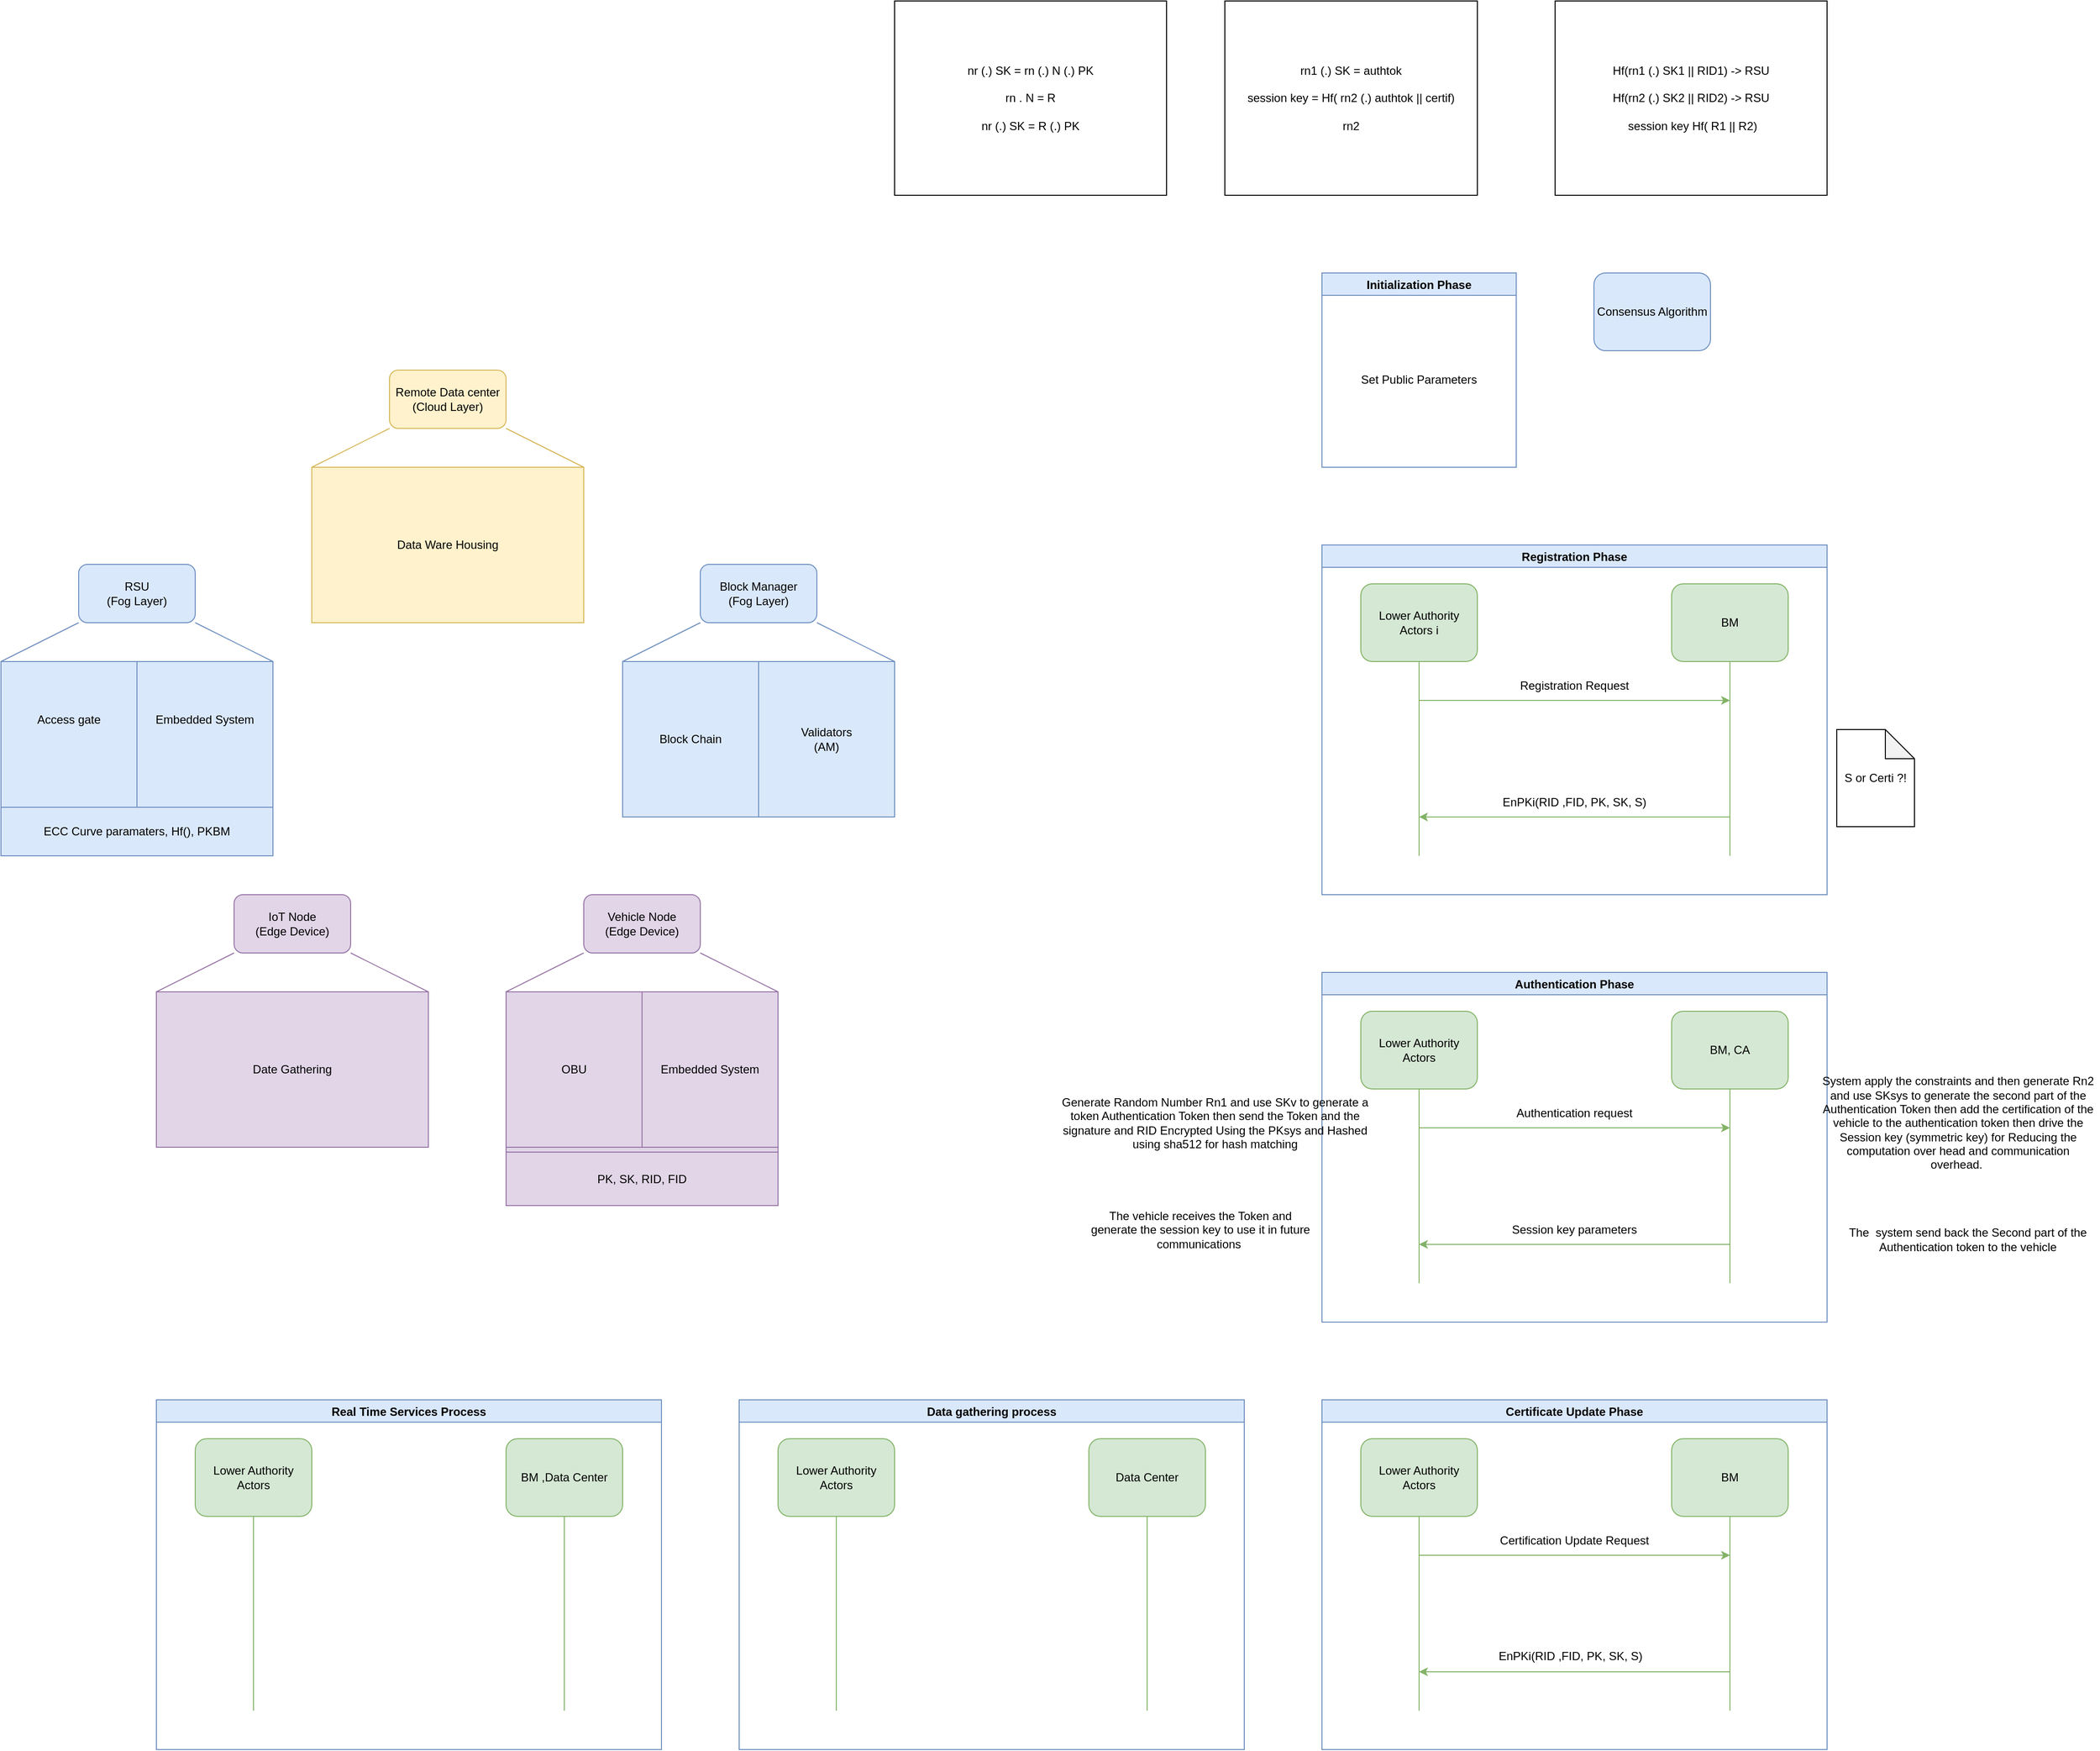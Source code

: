 <mxfile version="16.6.5" type="github">
  <diagram id="Pc18oPqg_DHJBtxWHFg2" name="Page-1">
    <mxGraphModel dx="1108" dy="1260" grid="1" gridSize="10" guides="1" tooltips="1" connect="1" arrows="1" fold="1" page="0" pageScale="1" pageWidth="827" pageHeight="1169" math="0" shadow="0">
      <root>
        <mxCell id="0" />
        <mxCell id="1" parent="0" />
        <mxCell id="q2-x-zt7PfK26INY3TQk-2" value="Vehicle Node&lt;br&gt;(Edge Device)" style="rounded=1;whiteSpace=wrap;html=1;fillColor=#e1d5e7;strokeColor=#9673a6;" parent="1" vertex="1">
          <mxGeometry x="880" y="400" width="120" height="60" as="geometry" />
        </mxCell>
        <mxCell id="q2-x-zt7PfK26INY3TQk-3" value="" style="rounded=0;whiteSpace=wrap;html=1;fillColor=#e1d5e7;strokeColor=#9673a6;" parent="1" vertex="1">
          <mxGeometry x="800" y="500" width="280" height="220" as="geometry" />
        </mxCell>
        <mxCell id="q2-x-zt7PfK26INY3TQk-4" value="" style="endArrow=none;html=1;rounded=0;entryX=0;entryY=1;entryDx=0;entryDy=0;exitX=0;exitY=0;exitDx=0;exitDy=0;fillColor=#e1d5e7;strokeColor=#9673a6;" parent="1" source="q2-x-zt7PfK26INY3TQk-3" target="q2-x-zt7PfK26INY3TQk-2" edge="1">
          <mxGeometry width="50" height="50" relative="1" as="geometry">
            <mxPoint x="950" y="600" as="sourcePoint" />
            <mxPoint x="1000" y="550" as="targetPoint" />
          </mxGeometry>
        </mxCell>
        <mxCell id="q2-x-zt7PfK26INY3TQk-5" value="" style="endArrow=none;html=1;rounded=0;entryX=1;entryY=1;entryDx=0;entryDy=0;exitX=1;exitY=0;exitDx=0;exitDy=0;fillColor=#e1d5e7;strokeColor=#9673a6;" parent="1" source="q2-x-zt7PfK26INY3TQk-3" target="q2-x-zt7PfK26INY3TQk-2" edge="1">
          <mxGeometry width="50" height="50" relative="1" as="geometry">
            <mxPoint x="950" y="600" as="sourcePoint" />
            <mxPoint x="1000" y="550" as="targetPoint" />
          </mxGeometry>
        </mxCell>
        <mxCell id="q2-x-zt7PfK26INY3TQk-7" value="" style="endArrow=none;html=1;rounded=0;entryX=0.5;entryY=0;entryDx=0;entryDy=0;exitX=1;exitY=1;exitDx=0;exitDy=0;fillColor=#e1d5e7;strokeColor=#9673a6;" parent="1" source="q2-x-zt7PfK26INY3TQk-8" target="q2-x-zt7PfK26INY3TQk-3" edge="1">
          <mxGeometry width="50" height="50" relative="1" as="geometry">
            <mxPoint x="936" y="570" as="sourcePoint" />
            <mxPoint x="986" y="520" as="targetPoint" />
          </mxGeometry>
        </mxCell>
        <mxCell id="q2-x-zt7PfK26INY3TQk-8" value="OBU" style="text;html=1;strokeColor=#9673a6;fillColor=#e1d5e7;align=center;verticalAlign=middle;whiteSpace=wrap;rounded=0;" parent="1" vertex="1">
          <mxGeometry x="800" y="500" width="140" height="160" as="geometry" />
        </mxCell>
        <mxCell id="q2-x-zt7PfK26INY3TQk-9" value="Embedded System" style="text;html=1;strokeColor=#9673a6;fillColor=#e1d5e7;align=center;verticalAlign=middle;whiteSpace=wrap;rounded=0;" parent="1" vertex="1">
          <mxGeometry x="940" y="500" width="140" height="160" as="geometry" />
        </mxCell>
        <mxCell id="q2-x-zt7PfK26INY3TQk-10" value="RSU&lt;br&gt;(Fog Layer)" style="rounded=1;whiteSpace=wrap;html=1;fillColor=#dae8fc;strokeColor=#6c8ebf;" parent="1" vertex="1">
          <mxGeometry x="360" y="60" width="120" height="60" as="geometry" />
        </mxCell>
        <mxCell id="q2-x-zt7PfK26INY3TQk-11" value="" style="rounded=0;whiteSpace=wrap;html=1;fillColor=#dae8fc;strokeColor=#6c8ebf;" parent="1" vertex="1">
          <mxGeometry x="280" y="160" width="280" height="200" as="geometry" />
        </mxCell>
        <mxCell id="q2-x-zt7PfK26INY3TQk-12" value="" style="endArrow=none;html=1;rounded=0;entryX=0;entryY=1;entryDx=0;entryDy=0;exitX=0;exitY=0;exitDx=0;exitDy=0;fillColor=#dae8fc;strokeColor=#6c8ebf;" parent="1" source="q2-x-zt7PfK26INY3TQk-11" target="q2-x-zt7PfK26INY3TQk-10" edge="1">
          <mxGeometry width="50" height="50" relative="1" as="geometry">
            <mxPoint x="380" y="220" as="sourcePoint" />
            <mxPoint x="430" y="170" as="targetPoint" />
          </mxGeometry>
        </mxCell>
        <mxCell id="q2-x-zt7PfK26INY3TQk-13" value="" style="endArrow=none;html=1;rounded=0;entryX=1;entryY=1;entryDx=0;entryDy=0;exitX=1;exitY=0;exitDx=0;exitDy=0;fillColor=#dae8fc;strokeColor=#6c8ebf;" parent="1" source="q2-x-zt7PfK26INY3TQk-11" target="q2-x-zt7PfK26INY3TQk-10" edge="1">
          <mxGeometry width="50" height="50" relative="1" as="geometry">
            <mxPoint x="380" y="220" as="sourcePoint" />
            <mxPoint x="430" y="170" as="targetPoint" />
          </mxGeometry>
        </mxCell>
        <mxCell id="q2-x-zt7PfK26INY3TQk-15" value="" style="endArrow=none;html=1;rounded=0;entryX=0.5;entryY=0;entryDx=0;entryDy=0;fillColor=#dae8fc;strokeColor=#6c8ebf;" parent="1" target="q2-x-zt7PfK26INY3TQk-11" edge="1">
          <mxGeometry width="50" height="50" relative="1" as="geometry">
            <mxPoint x="420" y="310" as="sourcePoint" />
            <mxPoint x="450" y="180" as="targetPoint" />
            <Array as="points" />
          </mxGeometry>
        </mxCell>
        <mxCell id="q2-x-zt7PfK26INY3TQk-16" value="Access gate" style="text;html=1;strokeColor=none;fillColor=none;align=center;verticalAlign=middle;whiteSpace=wrap;rounded=0;" parent="1" vertex="1">
          <mxGeometry x="280" y="160" width="140" height="120" as="geometry" />
        </mxCell>
        <mxCell id="q2-x-zt7PfK26INY3TQk-17" value="Embedded System" style="text;html=1;strokeColor=none;fillColor=none;align=center;verticalAlign=middle;whiteSpace=wrap;rounded=0;" parent="1" vertex="1">
          <mxGeometry x="420" y="160" width="140" height="120" as="geometry" />
        </mxCell>
        <mxCell id="q2-x-zt7PfK26INY3TQk-18" value="Block Manager&lt;br&gt;(Fog Layer)" style="rounded=1;whiteSpace=wrap;html=1;fillColor=#dae8fc;strokeColor=#6c8ebf;" parent="1" vertex="1">
          <mxGeometry x="1000" y="60" width="120" height="60" as="geometry" />
        </mxCell>
        <mxCell id="q2-x-zt7PfK26INY3TQk-19" value="" style="rounded=0;whiteSpace=wrap;html=1;fillColor=#dae8fc;strokeColor=#6c8ebf;" parent="1" vertex="1">
          <mxGeometry x="920" y="160" width="280" height="160" as="geometry" />
        </mxCell>
        <mxCell id="q2-x-zt7PfK26INY3TQk-20" value="" style="endArrow=none;html=1;rounded=0;entryX=0;entryY=1;entryDx=0;entryDy=0;fillColor=#dae8fc;strokeColor=#6c8ebf;" parent="1" target="q2-x-zt7PfK26INY3TQk-18" edge="1">
          <mxGeometry width="50" height="50" relative="1" as="geometry">
            <mxPoint x="920" y="160" as="sourcePoint" />
            <mxPoint x="970" y="110" as="targetPoint" />
          </mxGeometry>
        </mxCell>
        <mxCell id="q2-x-zt7PfK26INY3TQk-21" value="" style="endArrow=none;html=1;rounded=0;entryX=1;entryY=1;entryDx=0;entryDy=0;exitX=1;exitY=0;exitDx=0;exitDy=0;fillColor=#dae8fc;strokeColor=#6c8ebf;" parent="1" source="q2-x-zt7PfK26INY3TQk-19" target="q2-x-zt7PfK26INY3TQk-18" edge="1">
          <mxGeometry width="50" height="50" relative="1" as="geometry">
            <mxPoint x="1120" y="170" as="sourcePoint" />
            <mxPoint x="1170" y="120" as="targetPoint" />
          </mxGeometry>
        </mxCell>
        <mxCell id="q2-x-zt7PfK26INY3TQk-22" value="" style="endArrow=none;html=1;rounded=0;entryX=0.5;entryY=0;entryDx=0;entryDy=0;exitX=0.5;exitY=1;exitDx=0;exitDy=0;fillColor=#dae8fc;strokeColor=#6c8ebf;" parent="1" source="q2-x-zt7PfK26INY3TQk-19" target="q2-x-zt7PfK26INY3TQk-19" edge="1">
          <mxGeometry width="50" height="50" relative="1" as="geometry">
            <mxPoint x="1000" y="250" as="sourcePoint" />
            <mxPoint x="1050" y="200" as="targetPoint" />
          </mxGeometry>
        </mxCell>
        <mxCell id="q2-x-zt7PfK26INY3TQk-23" value="Block Chain" style="text;html=1;strokeColor=none;fillColor=none;align=center;verticalAlign=middle;whiteSpace=wrap;rounded=0;" parent="1" vertex="1">
          <mxGeometry x="920" y="160" width="140" height="160" as="geometry" />
        </mxCell>
        <mxCell id="q2-x-zt7PfK26INY3TQk-24" value="Validators&lt;br&gt;(AM)" style="text;html=1;strokeColor=none;fillColor=none;align=center;verticalAlign=middle;whiteSpace=wrap;rounded=0;" parent="1" vertex="1">
          <mxGeometry x="1060" y="160" width="140" height="160" as="geometry" />
        </mxCell>
        <mxCell id="q2-x-zt7PfK26INY3TQk-31" value="Remote Data center&lt;br&gt;(Cloud Layer)" style="rounded=1;whiteSpace=wrap;html=1;fillColor=#fff2cc;strokeColor=#d6b656;" parent="1" vertex="1">
          <mxGeometry x="680" y="-140" width="120" height="60" as="geometry" />
        </mxCell>
        <mxCell id="q2-x-zt7PfK26INY3TQk-32" value="Data Ware Housing" style="rounded=0;whiteSpace=wrap;html=1;fillColor=#fff2cc;strokeColor=#d6b656;" parent="1" vertex="1">
          <mxGeometry x="600" y="-40" width="280" height="160" as="geometry" />
        </mxCell>
        <mxCell id="q2-x-zt7PfK26INY3TQk-33" value="" style="endArrow=none;html=1;rounded=0;entryX=0;entryY=1;entryDx=0;entryDy=0;fillColor=#fff2cc;strokeColor=#d6b656;" parent="1" target="q2-x-zt7PfK26INY3TQk-31" edge="1">
          <mxGeometry width="50" height="50" relative="1" as="geometry">
            <mxPoint x="600" y="-40" as="sourcePoint" />
            <mxPoint x="650" y="-90" as="targetPoint" />
          </mxGeometry>
        </mxCell>
        <mxCell id="q2-x-zt7PfK26INY3TQk-34" value="" style="endArrow=none;html=1;rounded=0;entryX=1;entryY=1;entryDx=0;entryDy=0;exitX=1;exitY=0;exitDx=0;exitDy=0;fillColor=#fff2cc;strokeColor=#d6b656;" parent="1" source="q2-x-zt7PfK26INY3TQk-32" target="q2-x-zt7PfK26INY3TQk-31" edge="1">
          <mxGeometry width="50" height="50" relative="1" as="geometry">
            <mxPoint x="830" y="50" as="sourcePoint" />
            <mxPoint x="880" as="targetPoint" />
          </mxGeometry>
        </mxCell>
        <mxCell id="q2-x-zt7PfK26INY3TQk-35" value="Initialization Phase" style="swimlane;fillColor=#dae8fc;strokeColor=#6c8ebf;" parent="1" vertex="1">
          <mxGeometry x="1640" y="-240" width="200" height="200" as="geometry" />
        </mxCell>
        <mxCell id="q2-x-zt7PfK26INY3TQk-37" value="Set Public Parameters" style="text;html=1;strokeColor=none;fillColor=none;align=center;verticalAlign=middle;whiteSpace=wrap;rounded=0;" parent="q2-x-zt7PfK26INY3TQk-35" vertex="1">
          <mxGeometry y="20" width="200" height="180" as="geometry" />
        </mxCell>
        <mxCell id="q2-x-zt7PfK26INY3TQk-38" value="IoT Node&lt;br&gt;(Edge Device)" style="rounded=1;whiteSpace=wrap;html=1;fillColor=#e1d5e7;strokeColor=#9673a6;" parent="1" vertex="1">
          <mxGeometry x="520" y="400" width="120" height="60" as="geometry" />
        </mxCell>
        <mxCell id="q2-x-zt7PfK26INY3TQk-39" value="Date Gathering" style="rounded=0;whiteSpace=wrap;html=1;fillColor=#e1d5e7;strokeColor=#9673a6;" parent="1" vertex="1">
          <mxGeometry x="440" y="500" width="280" height="160" as="geometry" />
        </mxCell>
        <mxCell id="q2-x-zt7PfK26INY3TQk-40" value="" style="endArrow=none;html=1;rounded=0;entryX=0;entryY=1;entryDx=0;entryDy=0;fillColor=#e1d5e7;strokeColor=#9673a6;" parent="1" target="q2-x-zt7PfK26INY3TQk-38" edge="1">
          <mxGeometry width="50" height="50" relative="1" as="geometry">
            <mxPoint x="440" y="500" as="sourcePoint" />
            <mxPoint x="490" y="450" as="targetPoint" />
          </mxGeometry>
        </mxCell>
        <mxCell id="q2-x-zt7PfK26INY3TQk-41" value="" style="endArrow=none;html=1;rounded=0;entryX=1;entryY=1;entryDx=0;entryDy=0;exitX=1;exitY=0;exitDx=0;exitDy=0;fillColor=#e1d5e7;strokeColor=#9673a6;" parent="1" source="q2-x-zt7PfK26INY3TQk-39" target="q2-x-zt7PfK26INY3TQk-38" edge="1">
          <mxGeometry width="50" height="50" relative="1" as="geometry">
            <mxPoint x="670" y="590" as="sourcePoint" />
            <mxPoint x="720" y="540" as="targetPoint" />
          </mxGeometry>
        </mxCell>
        <mxCell id="q2-x-zt7PfK26INY3TQk-42" value="Registration Phase" style="swimlane;align=center;fillColor=#dae8fc;strokeColor=#6c8ebf;" parent="1" vertex="1">
          <mxGeometry x="1640" y="40" width="520" height="360" as="geometry" />
        </mxCell>
        <mxCell id="q2-x-zt7PfK26INY3TQk-44" value="Lower Authority&lt;br&gt;Actors i" style="rounded=1;whiteSpace=wrap;html=1;align=center;fillColor=#d5e8d4;strokeColor=#82b366;" parent="q2-x-zt7PfK26INY3TQk-42" vertex="1">
          <mxGeometry x="40" y="40" width="120" height="80" as="geometry" />
        </mxCell>
        <mxCell id="q2-x-zt7PfK26INY3TQk-45" value="BM" style="rounded=1;whiteSpace=wrap;html=1;align=center;fillColor=#d5e8d4;strokeColor=#82b366;" parent="q2-x-zt7PfK26INY3TQk-42" vertex="1">
          <mxGeometry x="360" y="40" width="120" height="80" as="geometry" />
        </mxCell>
        <mxCell id="q2-x-zt7PfK26INY3TQk-46" value="" style="endArrow=none;html=1;rounded=0;fillColor=#d5e8d4;strokeColor=#82b366;" parent="q2-x-zt7PfK26INY3TQk-42" edge="1">
          <mxGeometry width="50" height="50" relative="1" as="geometry">
            <mxPoint x="100" y="320" as="sourcePoint" />
            <mxPoint x="100" y="120" as="targetPoint" />
          </mxGeometry>
        </mxCell>
        <mxCell id="VW_lQ31s1oBFX8AfDXqv-41" value="Registration Request" style="text;html=1;strokeColor=none;fillColor=none;align=center;verticalAlign=middle;whiteSpace=wrap;rounded=0;" parent="q2-x-zt7PfK26INY3TQk-42" vertex="1">
          <mxGeometry x="100" y="130" width="320" height="30" as="geometry" />
        </mxCell>
        <mxCell id="VW_lQ31s1oBFX8AfDXqv-45" value="EnPKi(RID ,FID, PK, SK, S)" style="text;html=1;strokeColor=none;fillColor=none;align=center;verticalAlign=middle;whiteSpace=wrap;rounded=0;" parent="q2-x-zt7PfK26INY3TQk-42" vertex="1">
          <mxGeometry x="100" y="250" width="320" height="30" as="geometry" />
        </mxCell>
        <mxCell id="q2-x-zt7PfK26INY3TQk-47" value="" style="endArrow=none;html=1;rounded=0;entryX=0.5;entryY=1;entryDx=0;entryDy=0;fillColor=#d5e8d4;strokeColor=#82b366;" parent="1" target="q2-x-zt7PfK26INY3TQk-45" edge="1">
          <mxGeometry width="50" height="50" relative="1" as="geometry">
            <mxPoint x="2060" y="360" as="sourcePoint" />
            <mxPoint x="1910" y="190" as="targetPoint" />
          </mxGeometry>
        </mxCell>
        <mxCell id="q2-x-zt7PfK26INY3TQk-48" value="" style="endArrow=classic;html=1;rounded=0;fillColor=#d5e8d4;strokeColor=#82b366;" parent="1" edge="1">
          <mxGeometry width="50" height="50" relative="1" as="geometry">
            <mxPoint x="1740" y="200" as="sourcePoint" />
            <mxPoint x="2060" y="200" as="targetPoint" />
          </mxGeometry>
        </mxCell>
        <mxCell id="q2-x-zt7PfK26INY3TQk-49" value="Authentication Phase" style="swimlane;align=center;fillColor=#dae8fc;strokeColor=#6c8ebf;" parent="1" vertex="1">
          <mxGeometry x="1640" y="480" width="520" height="360" as="geometry" />
        </mxCell>
        <mxCell id="q2-x-zt7PfK26INY3TQk-50" value="Lower Authority&lt;br&gt;Actors" style="rounded=1;whiteSpace=wrap;html=1;align=center;fillColor=#d5e8d4;strokeColor=#82b366;" parent="q2-x-zt7PfK26INY3TQk-49" vertex="1">
          <mxGeometry x="40" y="40" width="120" height="80" as="geometry" />
        </mxCell>
        <mxCell id="q2-x-zt7PfK26INY3TQk-51" value="BM, CA" style="rounded=1;whiteSpace=wrap;html=1;align=center;fillColor=#d5e8d4;strokeColor=#82b366;" parent="q2-x-zt7PfK26INY3TQk-49" vertex="1">
          <mxGeometry x="360" y="40" width="120" height="80" as="geometry" />
        </mxCell>
        <mxCell id="q2-x-zt7PfK26INY3TQk-52" value="" style="endArrow=none;html=1;rounded=0;fillColor=#d5e8d4;strokeColor=#82b366;" parent="q2-x-zt7PfK26INY3TQk-49" edge="1">
          <mxGeometry width="50" height="50" relative="1" as="geometry">
            <mxPoint x="100" y="320" as="sourcePoint" />
            <mxPoint x="100" y="120" as="targetPoint" />
          </mxGeometry>
        </mxCell>
        <mxCell id="q2-x-zt7PfK26INY3TQk-53" value="" style="endArrow=none;html=1;rounded=0;entryX=0.5;entryY=1;entryDx=0;entryDy=0;fillColor=#d5e8d4;strokeColor=#82b366;" parent="q2-x-zt7PfK26INY3TQk-49" target="q2-x-zt7PfK26INY3TQk-51" edge="1">
          <mxGeometry width="50" height="50" relative="1" as="geometry">
            <mxPoint x="420" y="320" as="sourcePoint" />
            <mxPoint x="270" y="150" as="targetPoint" />
          </mxGeometry>
        </mxCell>
        <mxCell id="q2-x-zt7PfK26INY3TQk-54" value="" style="endArrow=classic;html=1;rounded=0;fillColor=#d5e8d4;strokeColor=#82b366;" parent="q2-x-zt7PfK26INY3TQk-49" edge="1">
          <mxGeometry width="50" height="50" relative="1" as="geometry">
            <mxPoint x="100" y="160" as="sourcePoint" />
            <mxPoint x="420" y="160" as="targetPoint" />
          </mxGeometry>
        </mxCell>
        <mxCell id="VW_lQ31s1oBFX8AfDXqv-47" value="Authentication request" style="text;html=1;strokeColor=none;fillColor=none;align=center;verticalAlign=middle;whiteSpace=wrap;rounded=0;" parent="q2-x-zt7PfK26INY3TQk-49" vertex="1">
          <mxGeometry x="100" y="130" width="320" height="30" as="geometry" />
        </mxCell>
        <mxCell id="VW_lQ31s1oBFX8AfDXqv-49" value="" style="endArrow=classic;html=1;rounded=0;fillColor=#d5e8d4;strokeColor=#82b366;" parent="q2-x-zt7PfK26INY3TQk-49" edge="1">
          <mxGeometry width="50" height="50" relative="1" as="geometry">
            <mxPoint x="420" y="280" as="sourcePoint" />
            <mxPoint x="100" y="280" as="targetPoint" />
          </mxGeometry>
        </mxCell>
        <mxCell id="VW_lQ31s1oBFX8AfDXqv-50" value="Session key parameters" style="text;html=1;strokeColor=none;fillColor=none;align=center;verticalAlign=middle;whiteSpace=wrap;rounded=0;" parent="q2-x-zt7PfK26INY3TQk-49" vertex="1">
          <mxGeometry x="100" y="250" width="320" height="30" as="geometry" />
        </mxCell>
        <mxCell id="q2-x-zt7PfK26INY3TQk-55" value="Certificate Update Phase" style="swimlane;align=center;fillColor=#dae8fc;strokeColor=#6c8ebf;" parent="1" vertex="1">
          <mxGeometry x="1640" y="920" width="520" height="360" as="geometry" />
        </mxCell>
        <mxCell id="q2-x-zt7PfK26INY3TQk-56" value="Lower Authority&lt;br&gt;Actors" style="rounded=1;whiteSpace=wrap;html=1;align=center;fillColor=#d5e8d4;strokeColor=#82b366;" parent="q2-x-zt7PfK26INY3TQk-55" vertex="1">
          <mxGeometry x="40" y="40" width="120" height="80" as="geometry" />
        </mxCell>
        <mxCell id="q2-x-zt7PfK26INY3TQk-57" value="BM" style="rounded=1;whiteSpace=wrap;html=1;align=center;fillColor=#d5e8d4;strokeColor=#82b366;" parent="q2-x-zt7PfK26INY3TQk-55" vertex="1">
          <mxGeometry x="360" y="40" width="120" height="80" as="geometry" />
        </mxCell>
        <mxCell id="q2-x-zt7PfK26INY3TQk-58" value="" style="endArrow=none;html=1;rounded=0;fillColor=#d5e8d4;strokeColor=#82b366;" parent="q2-x-zt7PfK26INY3TQk-55" edge="1">
          <mxGeometry width="50" height="50" relative="1" as="geometry">
            <mxPoint x="100" y="320" as="sourcePoint" />
            <mxPoint x="100" y="120" as="targetPoint" />
          </mxGeometry>
        </mxCell>
        <mxCell id="q2-x-zt7PfK26INY3TQk-59" value="" style="endArrow=none;html=1;rounded=0;entryX=0.5;entryY=1;entryDx=0;entryDy=0;fillColor=#d5e8d4;strokeColor=#82b366;" parent="q2-x-zt7PfK26INY3TQk-55" target="q2-x-zt7PfK26INY3TQk-57" edge="1">
          <mxGeometry width="50" height="50" relative="1" as="geometry">
            <mxPoint x="420" y="320" as="sourcePoint" />
            <mxPoint x="270" y="150" as="targetPoint" />
          </mxGeometry>
        </mxCell>
        <mxCell id="q2-x-zt7PfK26INY3TQk-60" value="" style="endArrow=classic;html=1;rounded=0;fillColor=#d5e8d4;strokeColor=#82b366;" parent="q2-x-zt7PfK26INY3TQk-55" edge="1">
          <mxGeometry width="50" height="50" relative="1" as="geometry">
            <mxPoint x="100" y="160" as="sourcePoint" />
            <mxPoint x="420" y="160" as="targetPoint" />
          </mxGeometry>
        </mxCell>
        <mxCell id="VW_lQ31s1oBFX8AfDXqv-53" value="" style="endArrow=classic;html=1;rounded=0;fillColor=#d5e8d4;strokeColor=#82b366;" parent="q2-x-zt7PfK26INY3TQk-55" edge="1">
          <mxGeometry width="50" height="50" relative="1" as="geometry">
            <mxPoint x="420" y="280" as="sourcePoint" />
            <mxPoint x="100" y="280" as="targetPoint" />
          </mxGeometry>
        </mxCell>
        <mxCell id="VW_lQ31s1oBFX8AfDXqv-54" value="&lt;span style=&quot;color: rgb(0, 0, 0); font-family: helvetica; font-size: 12px; font-style: normal; font-weight: 400; letter-spacing: normal; text-align: center; text-indent: 0px; text-transform: none; word-spacing: 0px; background-color: rgb(255, 255, 255); display: inline; float: none;&quot;&gt;EnPKi(RID ,FID, PK, SK, S)&lt;/span&gt;" style="text;whiteSpace=wrap;html=1;" parent="q2-x-zt7PfK26INY3TQk-55" vertex="1">
          <mxGeometry x="180" y="250" width="160" height="30" as="geometry" />
        </mxCell>
        <mxCell id="q2-x-zt7PfK26INY3TQk-61" value="Consensus Algorithm" style="rounded=1;whiteSpace=wrap;html=1;align=center;fillColor=#dae8fc;strokeColor=#6c8ebf;" parent="1" vertex="1">
          <mxGeometry x="1920" y="-240" width="120" height="80" as="geometry" />
        </mxCell>
        <mxCell id="q2-x-zt7PfK26INY3TQk-62" value="Data gathering process" style="swimlane;align=center;fillColor=#dae8fc;strokeColor=#6c8ebf;" parent="1" vertex="1">
          <mxGeometry x="1040" y="920" width="520" height="360" as="geometry" />
        </mxCell>
        <mxCell id="q2-x-zt7PfK26INY3TQk-63" value="Lower Authority&lt;br&gt;Actors" style="rounded=1;whiteSpace=wrap;html=1;align=center;fillColor=#d5e8d4;strokeColor=#82b366;" parent="q2-x-zt7PfK26INY3TQk-62" vertex="1">
          <mxGeometry x="40" y="40" width="120" height="80" as="geometry" />
        </mxCell>
        <mxCell id="q2-x-zt7PfK26INY3TQk-64" value="Data Center" style="rounded=1;whiteSpace=wrap;html=1;align=center;fillColor=#d5e8d4;strokeColor=#82b366;" parent="q2-x-zt7PfK26INY3TQk-62" vertex="1">
          <mxGeometry x="360" y="40" width="120" height="80" as="geometry" />
        </mxCell>
        <mxCell id="q2-x-zt7PfK26INY3TQk-65" value="" style="endArrow=none;html=1;rounded=0;fillColor=#d5e8d4;strokeColor=#82b366;" parent="q2-x-zt7PfK26INY3TQk-62" edge="1">
          <mxGeometry width="50" height="50" relative="1" as="geometry">
            <mxPoint x="100" y="320" as="sourcePoint" />
            <mxPoint x="100" y="120" as="targetPoint" />
          </mxGeometry>
        </mxCell>
        <mxCell id="q2-x-zt7PfK26INY3TQk-66" value="" style="endArrow=none;html=1;rounded=0;entryX=0.5;entryY=1;entryDx=0;entryDy=0;fillColor=#d5e8d4;strokeColor=#82b366;" parent="q2-x-zt7PfK26INY3TQk-62" target="q2-x-zt7PfK26INY3TQk-64" edge="1">
          <mxGeometry width="50" height="50" relative="1" as="geometry">
            <mxPoint x="420" y="320" as="sourcePoint" />
            <mxPoint x="270" y="150" as="targetPoint" />
          </mxGeometry>
        </mxCell>
        <mxCell id="q2-x-zt7PfK26INY3TQk-68" value="Real Time Services Process" style="swimlane;align=center;fillColor=#dae8fc;strokeColor=#6c8ebf;" parent="1" vertex="1">
          <mxGeometry x="440" y="920" width="520" height="360" as="geometry" />
        </mxCell>
        <mxCell id="q2-x-zt7PfK26INY3TQk-69" value="Lower Authority&lt;br&gt;Actors" style="rounded=1;whiteSpace=wrap;html=1;align=center;fillColor=#d5e8d4;strokeColor=#82b366;" parent="q2-x-zt7PfK26INY3TQk-68" vertex="1">
          <mxGeometry x="40" y="40" width="120" height="80" as="geometry" />
        </mxCell>
        <mxCell id="q2-x-zt7PfK26INY3TQk-70" value="BM ,Data Center" style="rounded=1;whiteSpace=wrap;html=1;align=center;fillColor=#d5e8d4;strokeColor=#82b366;" parent="q2-x-zt7PfK26INY3TQk-68" vertex="1">
          <mxGeometry x="360" y="40" width="120" height="80" as="geometry" />
        </mxCell>
        <mxCell id="q2-x-zt7PfK26INY3TQk-71" value="" style="endArrow=none;html=1;rounded=0;fillColor=#d5e8d4;strokeColor=#82b366;" parent="q2-x-zt7PfK26INY3TQk-68" edge="1">
          <mxGeometry width="50" height="50" relative="1" as="geometry">
            <mxPoint x="100" y="320" as="sourcePoint" />
            <mxPoint x="100" y="120" as="targetPoint" />
          </mxGeometry>
        </mxCell>
        <mxCell id="q2-x-zt7PfK26INY3TQk-72" value="" style="endArrow=none;html=1;rounded=0;entryX=0.5;entryY=1;entryDx=0;entryDy=0;fillColor=#d5e8d4;strokeColor=#82b366;" parent="q2-x-zt7PfK26INY3TQk-68" target="q2-x-zt7PfK26INY3TQk-70" edge="1">
          <mxGeometry width="50" height="50" relative="1" as="geometry">
            <mxPoint x="420" y="320" as="sourcePoint" />
            <mxPoint x="270" y="150" as="targetPoint" />
          </mxGeometry>
        </mxCell>
        <mxCell id="VW_lQ31s1oBFX8AfDXqv-36" value="nr (.) SK = rn (.) N (.) PK&lt;br&gt;&lt;br&gt;rn . N = R&lt;br&gt;&lt;br&gt;nr (.) SK = R (.) PK" style="rounded=0;whiteSpace=wrap;html=1;" parent="1" vertex="1">
          <mxGeometry x="1200" y="-520" width="280" height="200" as="geometry" />
        </mxCell>
        <mxCell id="VW_lQ31s1oBFX8AfDXqv-37" value="" style="endArrow=none;html=1;rounded=0;exitX=0;exitY=0.75;exitDx=0;exitDy=0;entryX=1;entryY=0.75;entryDx=0;entryDy=0;strokeColor=#9673a6;fillColor=#e1d5e7;" parent="1" source="q2-x-zt7PfK26INY3TQk-3" target="q2-x-zt7PfK26INY3TQk-3" edge="1">
          <mxGeometry width="50" height="50" relative="1" as="geometry">
            <mxPoint x="920" y="640" as="sourcePoint" />
            <mxPoint x="970" y="590" as="targetPoint" />
          </mxGeometry>
        </mxCell>
        <mxCell id="VW_lQ31s1oBFX8AfDXqv-38" value="PK, SK, RID, FID" style="text;html=1;strokeColor=#9673a6;fillColor=#e1d5e7;align=center;verticalAlign=middle;whiteSpace=wrap;rounded=0;" parent="1" vertex="1">
          <mxGeometry x="800" y="665" width="280" height="55" as="geometry" />
        </mxCell>
        <mxCell id="VW_lQ31s1oBFX8AfDXqv-39" value="" style="endArrow=none;html=1;rounded=0;exitX=0;exitY=0.75;exitDx=0;exitDy=0;entryX=1;entryY=0.75;entryDx=0;entryDy=0;fillColor=#dae8fc;strokeColor=#6c8ebf;" parent="1" source="q2-x-zt7PfK26INY3TQk-11" target="q2-x-zt7PfK26INY3TQk-11" edge="1">
          <mxGeometry width="50" height="50" relative="1" as="geometry">
            <mxPoint x="440" y="310" as="sourcePoint" />
            <mxPoint x="490" y="260" as="targetPoint" />
          </mxGeometry>
        </mxCell>
        <mxCell id="VW_lQ31s1oBFX8AfDXqv-40" value="ECC Curve paramaters, Hf(), PKBM" style="text;html=1;strokeColor=none;fillColor=none;align=center;verticalAlign=middle;whiteSpace=wrap;rounded=0;" parent="1" vertex="1">
          <mxGeometry x="280" y="310" width="280" height="50" as="geometry" />
        </mxCell>
        <mxCell id="VW_lQ31s1oBFX8AfDXqv-43" value="" style="endArrow=classic;html=1;rounded=0;fillColor=#d5e8d4;strokeColor=#82b366;" parent="1" edge="1">
          <mxGeometry width="50" height="50" relative="1" as="geometry">
            <mxPoint x="2060" y="320" as="sourcePoint" />
            <mxPoint x="1740" y="320" as="targetPoint" />
          </mxGeometry>
        </mxCell>
        <mxCell id="VW_lQ31s1oBFX8AfDXqv-46" value="S or Certi ?!" style="shape=note;whiteSpace=wrap;html=1;backgroundOutline=1;darkOpacity=0.05;strokeColor=default;fillColor=none;" parent="1" vertex="1">
          <mxGeometry x="2170" y="230" width="80" height="100" as="geometry" />
        </mxCell>
        <mxCell id="VW_lQ31s1oBFX8AfDXqv-48" value="rn1 (.) SK = authtok&lt;br&gt;&lt;br&gt;session key = Hf( rn2 (.) authtok || certif)&lt;br&gt;&lt;br&gt;rn2" style="rounded=0;whiteSpace=wrap;html=1;strokeColor=default;fillColor=none;" parent="1" vertex="1">
          <mxGeometry x="1540" y="-520" width="260" height="200" as="geometry" />
        </mxCell>
        <mxCell id="VW_lQ31s1oBFX8AfDXqv-51" value="Certification Update Request" style="text;html=1;strokeColor=none;fillColor=none;align=center;verticalAlign=middle;whiteSpace=wrap;rounded=0;" parent="1" vertex="1">
          <mxGeometry x="1740" y="1050" width="320" height="30" as="geometry" />
        </mxCell>
        <mxCell id="U_1LsQzGfzGN_IzziaqL-1" value="Hf(rn1 (.) SK1 || RID1) -&amp;gt; RSU&lt;br&gt;&lt;br&gt;Hf(rn2 (.) SK2 || RID2) -&amp;gt; RSU&lt;br&gt;&lt;br&gt;&amp;nbsp;session key Hf( R1 || R2)" style="rounded=0;whiteSpace=wrap;html=1;" parent="1" vertex="1">
          <mxGeometry x="1880" y="-520" width="280" height="200" as="geometry" />
        </mxCell>
        <mxCell id="TkJlvrmUX1vC2DdE3U8x-1" value="Generate Random Number Rn1 and use SKv to generate a token Authentication Token then send the Token and the signature and RID Encrypted Using the PKsys and Hashed using sha512 for hash matching" style="text;html=1;strokeColor=none;fillColor=none;align=center;verticalAlign=middle;whiteSpace=wrap;rounded=0;" vertex="1" parent="1">
          <mxGeometry x="1370" y="620" width="320" height="30" as="geometry" />
        </mxCell>
        <mxCell id="TkJlvrmUX1vC2DdE3U8x-2" value="System apply the constraints and then generate Rn2 and use SKsys to generate the second part of the Authentication Token then add the certification of the vehicle to the authentication token then drive the Session key (symmetric key) for Reducing the computation over head and communication overhead.&amp;nbsp;" style="text;html=1;strokeColor=none;fillColor=none;align=center;verticalAlign=middle;whiteSpace=wrap;rounded=0;" vertex="1" parent="1">
          <mxGeometry x="2150" y="620" width="290" height="30" as="geometry" />
        </mxCell>
        <mxCell id="TkJlvrmUX1vC2DdE3U8x-3" value="The&amp;nbsp; system send back the Second part of the Authentication token to the vehicle" style="text;html=1;strokeColor=none;fillColor=none;align=center;verticalAlign=middle;whiteSpace=wrap;rounded=0;" vertex="1" parent="1">
          <mxGeometry x="2180" y="740" width="250" height="30" as="geometry" />
        </mxCell>
        <mxCell id="TkJlvrmUX1vC2DdE3U8x-4" value="The vehicle receives the Token and generate the session key to use it in future communications&amp;nbsp;" style="text;html=1;strokeColor=none;fillColor=none;align=center;verticalAlign=middle;whiteSpace=wrap;rounded=0;" vertex="1" parent="1">
          <mxGeometry x="1400" y="730" width="230" height="30" as="geometry" />
        </mxCell>
      </root>
    </mxGraphModel>
  </diagram>
</mxfile>

